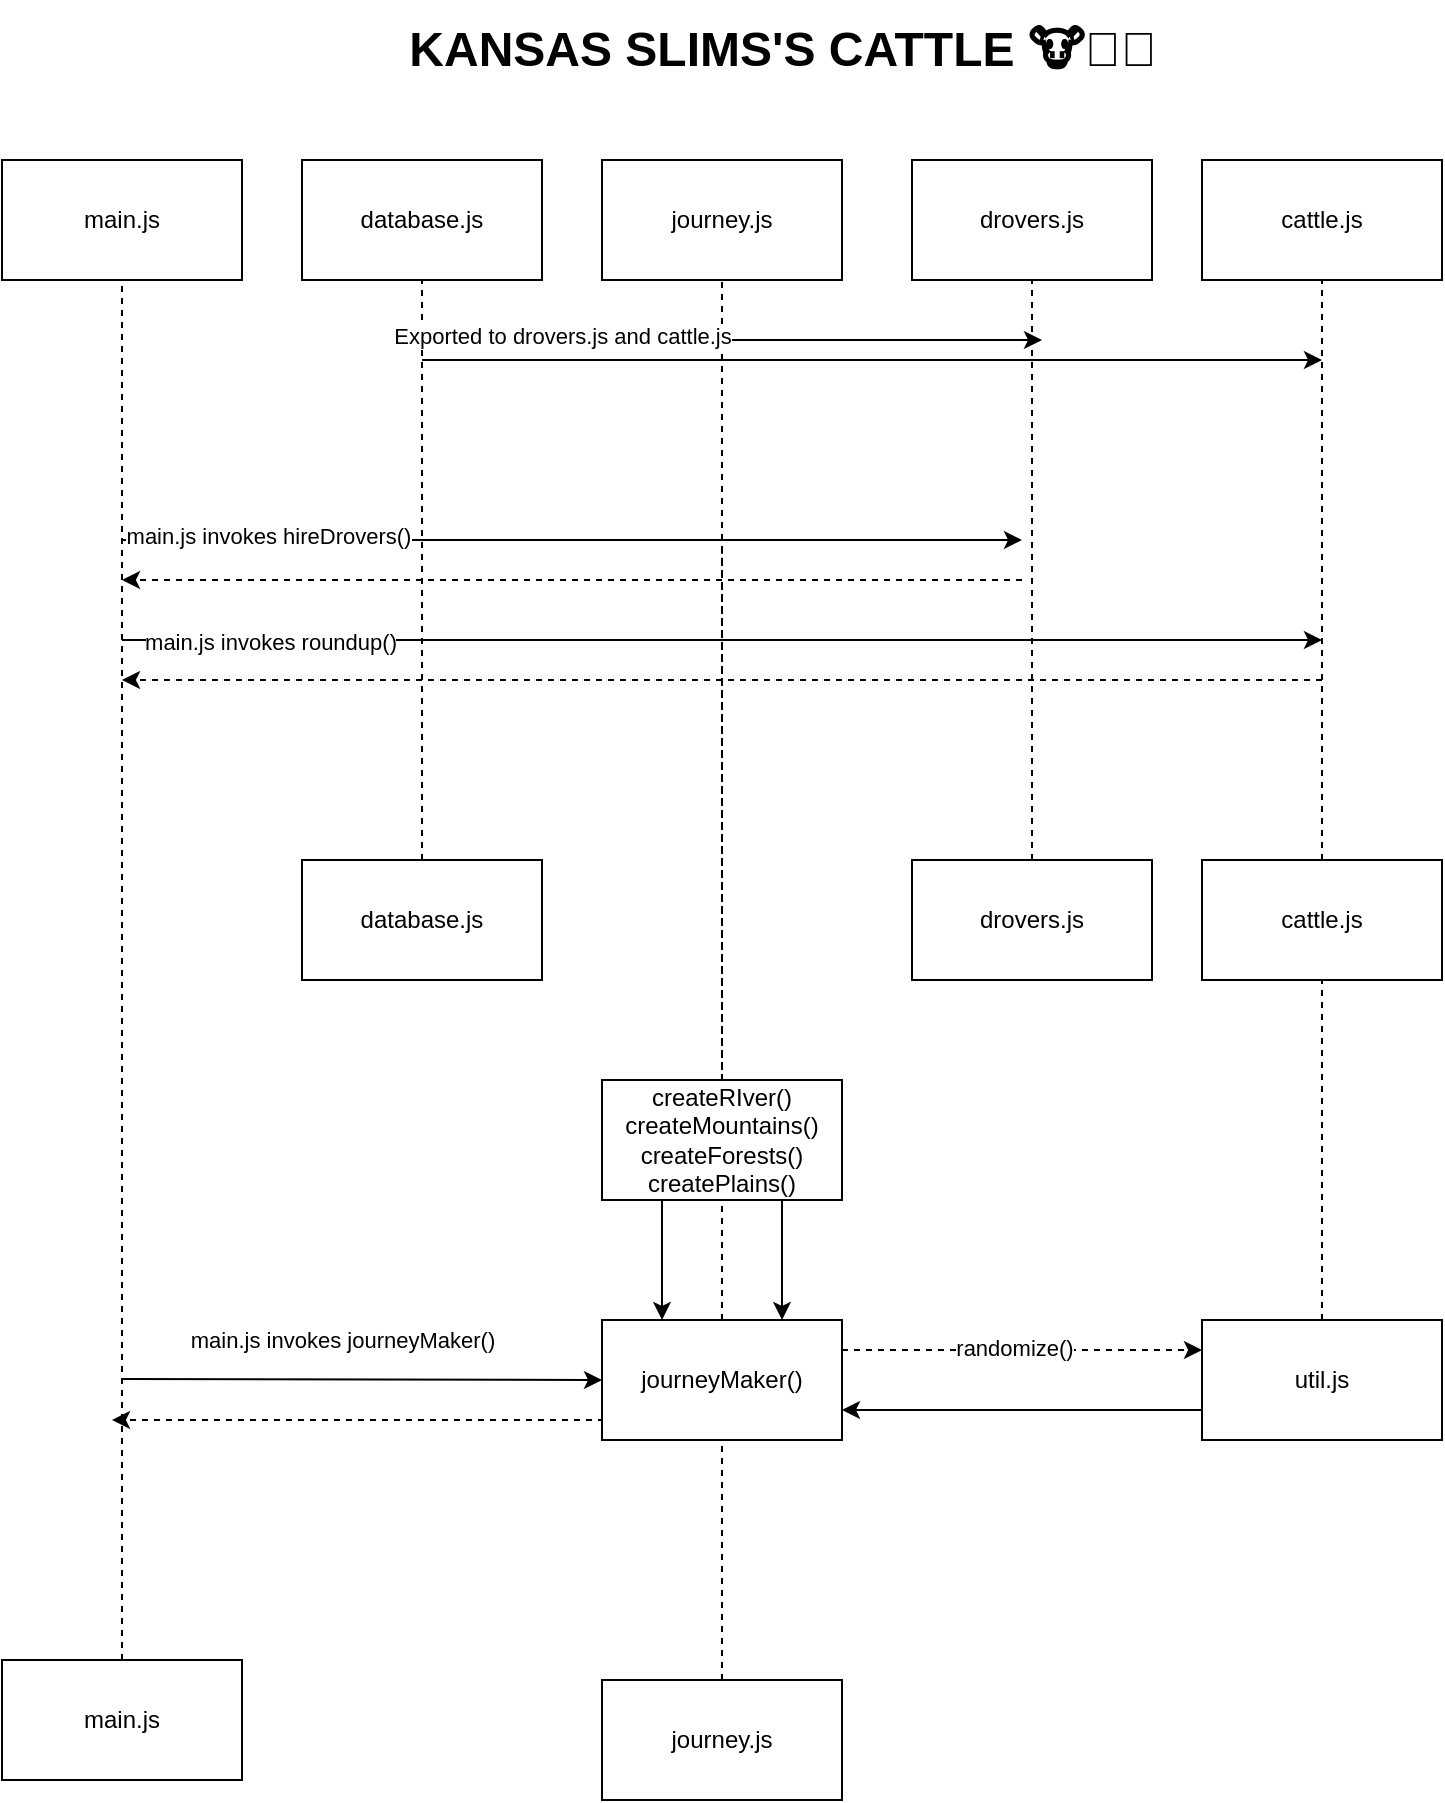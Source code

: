 <mxfile>
    <diagram id="V0Gy3EVknAU_CvYwzMsj" name="Page-1">
        <mxGraphModel dx="1074" dy="779" grid="1" gridSize="10" guides="1" tooltips="1" connect="1" arrows="1" fold="1" page="1" pageScale="1" pageWidth="850" pageHeight="1100" math="0" shadow="0">
            <root>
                <mxCell id="0"/>
                <mxCell id="1" parent="0"/>
                <mxCell id="2" value="database.js" style="rounded=0;whiteSpace=wrap;html=1;gradientColor=none;" parent="1" vertex="1">
                    <mxGeometry x="220" y="90" width="120" height="60" as="geometry"/>
                </mxCell>
                <mxCell id="3" value="" style="endArrow=none;html=1;entryX=0.5;entryY=1;entryDx=0;entryDy=0;dashed=1;" parent="1" target="2" edge="1">
                    <mxGeometry width="50" height="50" relative="1" as="geometry">
                        <mxPoint x="280" y="440" as="sourcePoint"/>
                        <mxPoint x="630" y="370" as="targetPoint"/>
                    </mxGeometry>
                </mxCell>
                <mxCell id="4" value="database.js" style="rounded=0;whiteSpace=wrap;html=1;" parent="1" vertex="1">
                    <mxGeometry x="220" y="440" width="120" height="60" as="geometry"/>
                </mxCell>
                <mxCell id="6" value="journey.js" style="rounded=0;whiteSpace=wrap;html=1;" parent="1" vertex="1">
                    <mxGeometry x="370" y="90" width="120" height="60" as="geometry"/>
                </mxCell>
                <mxCell id="8" value="&lt;span style=&quot;color: rgb(0, 0, 0);&quot;&gt;journey.js&lt;/span&gt;" style="rounded=0;whiteSpace=wrap;html=1;" parent="1" vertex="1">
                    <mxGeometry x="370" y="850" width="120" height="60" as="geometry"/>
                </mxCell>
                <mxCell id="9" value="" style="endArrow=none;html=1;exitX=0.5;exitY=0;exitDx=0;exitDy=0;entryX=0.5;entryY=1;entryDx=0;entryDy=0;dashed=1;" parent="1" source="66" target="6" edge="1">
                    <mxGeometry width="50" height="50" relative="1" as="geometry">
                        <mxPoint x="490" y="410" as="sourcePoint"/>
                        <mxPoint x="540" y="360" as="targetPoint"/>
                        <Array as="points"/>
                    </mxGeometry>
                </mxCell>
                <mxCell id="10" value="drovers.js" style="rounded=0;whiteSpace=wrap;html=1;" parent="1" vertex="1">
                    <mxGeometry x="525" y="90" width="120" height="60" as="geometry"/>
                </mxCell>
                <mxCell id="11" value="drovers.js" style="rounded=0;whiteSpace=wrap;html=1;" parent="1" vertex="1">
                    <mxGeometry x="525" y="440" width="120" height="60" as="geometry"/>
                </mxCell>
                <mxCell id="12" value="" style="endArrow=none;html=1;exitX=0.5;exitY=0;exitDx=0;exitDy=0;entryX=0.5;entryY=1;entryDx=0;entryDy=0;dashed=1;" parent="1" source="11" target="10" edge="1">
                    <mxGeometry width="50" height="50" relative="1" as="geometry">
                        <mxPoint x="760" y="420" as="sourcePoint"/>
                        <mxPoint x="810" y="370" as="targetPoint"/>
                    </mxGeometry>
                </mxCell>
                <mxCell id="13" value="cattle.js" style="rounded=0;whiteSpace=wrap;html=1;" vertex="1" parent="1">
                    <mxGeometry x="670" y="90" width="120" height="60" as="geometry"/>
                </mxCell>
                <mxCell id="14" value="cattle.js" style="rounded=0;whiteSpace=wrap;html=1;" vertex="1" parent="1">
                    <mxGeometry x="670" y="440" width="120" height="60" as="geometry"/>
                </mxCell>
                <mxCell id="15" value="" style="endArrow=none;html=1;exitX=0.5;exitY=0;exitDx=0;exitDy=0;entryX=0.5;entryY=1;entryDx=0;entryDy=0;dashed=1;" edge="1" parent="1" source="14" target="13">
                    <mxGeometry width="50" height="50" relative="1" as="geometry">
                        <mxPoint x="905" y="420" as="sourcePoint"/>
                        <mxPoint x="955" y="370" as="targetPoint"/>
                    </mxGeometry>
                </mxCell>
                <mxCell id="18" value="main.js" style="rounded=0;whiteSpace=wrap;html=1;gradientColor=none;" vertex="1" parent="1">
                    <mxGeometry x="70" y="90" width="120" height="60" as="geometry"/>
                </mxCell>
                <mxCell id="19" value="" style="endArrow=none;html=1;entryX=0.5;entryY=1;entryDx=0;entryDy=0;dashed=1;exitX=0.5;exitY=0;exitDx=0;exitDy=0;" edge="1" parent="1" target="18" source="20">
                    <mxGeometry width="50" height="50" relative="1" as="geometry">
                        <mxPoint x="130" y="440" as="sourcePoint"/>
                        <mxPoint x="480" y="370" as="targetPoint"/>
                        <Array as="points">
                            <mxPoint x="130" y="280"/>
                        </Array>
                    </mxGeometry>
                </mxCell>
                <mxCell id="20" value="main.js" style="rounded=0;whiteSpace=wrap;html=1;" vertex="1" parent="1">
                    <mxGeometry x="70" y="840" width="120" height="60" as="geometry"/>
                </mxCell>
                <mxCell id="24" value="" style="endArrow=classic;html=1;" edge="1" parent="1">
                    <mxGeometry width="50" height="50" relative="1" as="geometry">
                        <mxPoint x="280" y="180" as="sourcePoint"/>
                        <mxPoint x="590" y="180" as="targetPoint"/>
                    </mxGeometry>
                </mxCell>
                <mxCell id="61" value="Exported to drovers.js and cattle.js" style="edgeLabel;html=1;align=center;verticalAlign=middle;resizable=0;points=[];" vertex="1" connectable="0" parent="24">
                    <mxGeometry x="-0.626" y="2" relative="1" as="geometry">
                        <mxPoint x="12" as="offset"/>
                    </mxGeometry>
                </mxCell>
                <mxCell id="42" value="KANSAS SLIMS&#39;S CATTLE 🐮🐄🤠" style="text;strokeColor=none;fillColor=none;html=1;fontSize=24;fontStyle=1;verticalAlign=middle;align=center;" vertex="1" parent="1">
                    <mxGeometry x="310" y="10" width="300" height="50" as="geometry"/>
                </mxCell>
                <mxCell id="46" value="" style="endArrow=classic;html=1;" edge="1" parent="1">
                    <mxGeometry width="50" height="50" relative="1" as="geometry">
                        <mxPoint x="280" y="190" as="sourcePoint"/>
                        <mxPoint x="730" y="190" as="targetPoint"/>
                    </mxGeometry>
                </mxCell>
                <mxCell id="50" value="" style="endArrow=classic;html=1;entryX=0;entryY=0.5;entryDx=0;entryDy=0;" edge="1" parent="1" target="68">
                    <mxGeometry width="50" height="50" relative="1" as="geometry">
                        <mxPoint x="130" y="699.5" as="sourcePoint"/>
                        <mxPoint x="430" y="699.5" as="targetPoint"/>
                    </mxGeometry>
                </mxCell>
                <mxCell id="51" value="main.js invokes journeyMaker()" style="edgeLabel;html=1;align=center;verticalAlign=middle;resizable=0;points=[];" vertex="1" connectable="0" parent="50">
                    <mxGeometry x="-0.153" y="-2" relative="1" as="geometry">
                        <mxPoint x="8" y="-22" as="offset"/>
                    </mxGeometry>
                </mxCell>
                <mxCell id="52" value="" style="endArrow=classic;html=1;dashed=1;" edge="1" parent="1">
                    <mxGeometry width="50" height="50" relative="1" as="geometry">
                        <mxPoint x="425" y="720" as="sourcePoint"/>
                        <mxPoint x="125" y="720" as="targetPoint"/>
                    </mxGeometry>
                </mxCell>
                <mxCell id="53" value="" style="endArrow=classic;html=1;" edge="1" parent="1">
                    <mxGeometry width="50" height="50" relative="1" as="geometry">
                        <mxPoint x="130" y="280" as="sourcePoint"/>
                        <mxPoint x="580" y="280" as="targetPoint"/>
                    </mxGeometry>
                </mxCell>
                <mxCell id="56" value="main.js invokes hireDrovers()" style="edgeLabel;html=1;align=center;verticalAlign=middle;resizable=0;points=[];" vertex="1" connectable="0" parent="53">
                    <mxGeometry x="-0.676" y="2" relative="1" as="geometry">
                        <mxPoint as="offset"/>
                    </mxGeometry>
                </mxCell>
                <mxCell id="54" value="" style="endArrow=classic;html=1;dashed=1;" edge="1" parent="1">
                    <mxGeometry width="50" height="50" relative="1" as="geometry">
                        <mxPoint x="580" y="300" as="sourcePoint"/>
                        <mxPoint x="130" y="300" as="targetPoint"/>
                    </mxGeometry>
                </mxCell>
                <mxCell id="57" value="" style="endArrow=classic;html=1;" edge="1" parent="1">
                    <mxGeometry width="50" height="50" relative="1" as="geometry">
                        <mxPoint x="130" y="330" as="sourcePoint"/>
                        <mxPoint x="730" y="330" as="targetPoint"/>
                    </mxGeometry>
                </mxCell>
                <mxCell id="59" value="main.js invokes roundup()" style="edgeLabel;html=1;align=center;verticalAlign=middle;resizable=0;points=[];" vertex="1" connectable="0" parent="57">
                    <mxGeometry x="-0.753" y="-1" relative="1" as="geometry">
                        <mxPoint as="offset"/>
                    </mxGeometry>
                </mxCell>
                <mxCell id="58" value="" style="endArrow=classic;html=1;dashed=1;" edge="1" parent="1">
                    <mxGeometry width="50" height="50" relative="1" as="geometry">
                        <mxPoint x="730" y="350" as="sourcePoint"/>
                        <mxPoint x="130" y="350" as="targetPoint"/>
                    </mxGeometry>
                </mxCell>
                <mxCell id="67" value="" style="endArrow=none;html=1;exitX=0.5;exitY=0;exitDx=0;exitDy=0;entryX=0.5;entryY=1;entryDx=0;entryDy=0;dashed=1;" edge="1" parent="1" source="8" target="66">
                    <mxGeometry width="50" height="50" relative="1" as="geometry">
                        <mxPoint x="430" y="850" as="sourcePoint"/>
                        <mxPoint x="430" y="150" as="targetPoint"/>
                        <Array as="points">
                            <mxPoint x="430" y="280"/>
                        </Array>
                    </mxGeometry>
                </mxCell>
                <mxCell id="66" value="createRIver()&lt;div&gt;createMountains()&lt;/div&gt;&lt;div&gt;createForests()&lt;/div&gt;&lt;div&gt;createPlains()&lt;/div&gt;" style="rounded=0;whiteSpace=wrap;html=1;" vertex="1" parent="1">
                    <mxGeometry x="370" y="550" width="120" height="60" as="geometry"/>
                </mxCell>
                <mxCell id="68" value="journeyMaker()" style="rounded=0;whiteSpace=wrap;html=1;" vertex="1" parent="1">
                    <mxGeometry x="370" y="670" width="120" height="60" as="geometry"/>
                </mxCell>
                <mxCell id="72" value="" style="endArrow=classic;html=1;exitX=0.25;exitY=1;exitDx=0;exitDy=0;entryX=0.25;entryY=0;entryDx=0;entryDy=0;" edge="1" parent="1" source="66" target="68">
                    <mxGeometry width="50" height="50" relative="1" as="geometry">
                        <mxPoint x="350" y="620" as="sourcePoint"/>
                        <mxPoint x="400" y="570" as="targetPoint"/>
                    </mxGeometry>
                </mxCell>
                <mxCell id="73" value="" style="endArrow=classic;html=1;exitX=0.75;exitY=1;exitDx=0;exitDy=0;entryX=0.75;entryY=0;entryDx=0;entryDy=0;" edge="1" parent="1" source="66" target="68">
                    <mxGeometry width="50" height="50" relative="1" as="geometry">
                        <mxPoint x="350" y="620" as="sourcePoint"/>
                        <mxPoint x="400" y="570" as="targetPoint"/>
                    </mxGeometry>
                </mxCell>
                <mxCell id="74" value="util.js" style="rounded=0;whiteSpace=wrap;html=1;" vertex="1" parent="1">
                    <mxGeometry x="670" y="670" width="120" height="60" as="geometry"/>
                </mxCell>
                <mxCell id="76" value="" style="endArrow=none;dashed=1;html=1;entryX=0.5;entryY=1;entryDx=0;entryDy=0;exitX=0.5;exitY=0;exitDx=0;exitDy=0;" edge="1" parent="1" source="74" target="14">
                    <mxGeometry width="50" height="50" relative="1" as="geometry">
                        <mxPoint x="350" y="720" as="sourcePoint"/>
                        <mxPoint x="400" y="670" as="targetPoint"/>
                    </mxGeometry>
                </mxCell>
                <mxCell id="77" value="" style="endArrow=classic;html=1;exitX=1;exitY=0.25;exitDx=0;exitDy=0;entryX=0;entryY=0.25;entryDx=0;entryDy=0;dashed=1;" edge="1" parent="1" source="68" target="74">
                    <mxGeometry width="50" height="50" relative="1" as="geometry">
                        <mxPoint x="350" y="620" as="sourcePoint"/>
                        <mxPoint x="400" y="570" as="targetPoint"/>
                        <Array as="points">
                            <mxPoint x="600" y="685"/>
                        </Array>
                    </mxGeometry>
                </mxCell>
                <mxCell id="80" value="randomize()" style="edgeLabel;html=1;align=center;verticalAlign=middle;resizable=0;points=[];" vertex="1" connectable="0" parent="77">
                    <mxGeometry x="-0.044" y="1" relative="1" as="geometry">
                        <mxPoint as="offset"/>
                    </mxGeometry>
                </mxCell>
                <mxCell id="79" value="" style="endArrow=classic;html=1;exitX=0;exitY=0.75;exitDx=0;exitDy=0;entryX=1;entryY=0.75;entryDx=0;entryDy=0;" edge="1" parent="1" source="74" target="68">
                    <mxGeometry width="50" height="50" relative="1" as="geometry">
                        <mxPoint x="350" y="620" as="sourcePoint"/>
                        <mxPoint x="400" y="570" as="targetPoint"/>
                    </mxGeometry>
                </mxCell>
            </root>
        </mxGraphModel>
    </diagram>
</mxfile>